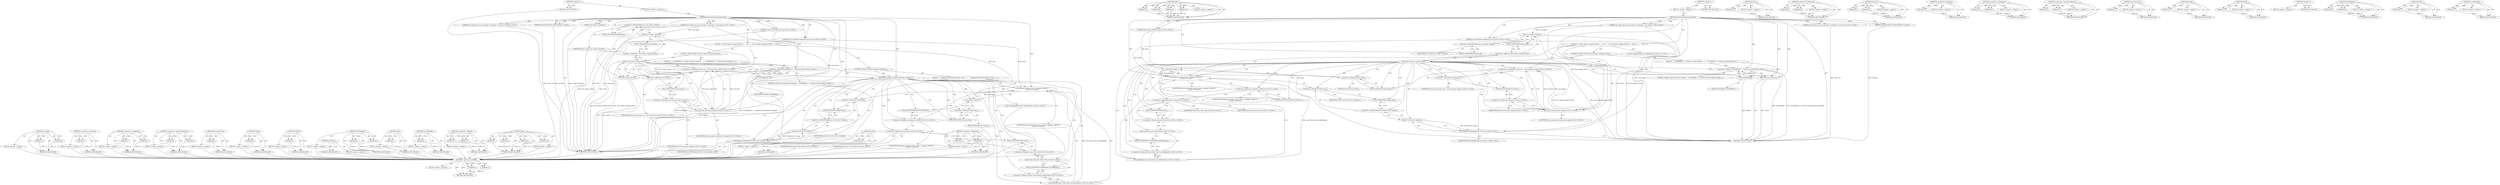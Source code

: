 digraph "LocalMidnight" {
vulnerable_112 [label=<(METHOD,&lt;operator&gt;.shiftLeft)>];
vulnerable_113 [label=<(PARAM,p1)>];
vulnerable_114 [label=<(PARAM,p2)>];
vulnerable_115 [label=<(BLOCK,&lt;empty&gt;,&lt;empty&gt;)>];
vulnerable_116 [label=<(METHOD_RETURN,ANY)>];
vulnerable_135 [label=<(METHOD,info)>];
vulnerable_136 [label=<(PARAM,p1)>];
vulnerable_137 [label=<(PARAM,p2)>];
vulnerable_138 [label=<(PARAM,p3)>];
vulnerable_139 [label=<(PARAM,p4)>];
vulnerable_140 [label=<(BLOCK,&lt;empty&gt;,&lt;empty&gt;)>];
vulnerable_141 [label=<(METHOD_RETURN,ANY)>];
vulnerable_6 [label=<(METHOD,&lt;global&gt;)<SUB>1</SUB>>];
vulnerable_7 [label=<(BLOCK,&lt;empty&gt;,&lt;empty&gt;)<SUB>1</SUB>>];
vulnerable_8 [label=<(METHOD,OnDefaultWallpaperDecoded)<SUB>1</SUB>>];
vulnerable_9 [label="<(PARAM,const base::FilePath&amp; path)<SUB>2</SUB>>"];
vulnerable_10 [label="<(PARAM,const wallpaper::WallpaperLayout layout)<SUB>3</SUB>>"];
vulnerable_11 [label="<(PARAM,std::unique_ptr&lt;user_manager::UserImage&gt;* result_out)<SUB>4</SUB>>"];
vulnerable_12 [label=<(PARAM,MovableOnDestroyCallbackHolder on_finish)<SUB>5</SUB>>];
vulnerable_13 [label="<(PARAM,std::unique_ptr&lt;user_manager::UserImage&gt; user_image)<SUB>6</SUB>>"];
vulnerable_14 [label=<(BLOCK,{
  if (user_image-&gt;image().isNull()) {
    LOG...,{
  if (user_image-&gt;image().isNull()) {
    LOG...)<SUB>6</SUB>>];
vulnerable_15 [label=<(CONTROL_STRUCTURE,IF,if (user_image-&gt;image().isNull()))<SUB>7</SUB>>];
vulnerable_16 [label=<(isNull,user_image-&gt;image().isNull())<SUB>7</SUB>>];
vulnerable_17 [label=<(&lt;operator&gt;.fieldAccess,user_image-&gt;image().isNull)<SUB>7</SUB>>];
vulnerable_18 [label=<(image,user_image-&gt;image())<SUB>7</SUB>>];
vulnerable_19 [label=<(&lt;operator&gt;.indirectFieldAccess,user_image-&gt;image)<SUB>7</SUB>>];
vulnerable_20 [label=<(IDENTIFIER,user_image,user_image-&gt;image())<SUB>7</SUB>>];
vulnerable_21 [label=<(FIELD_IDENTIFIER,image,image)<SUB>7</SUB>>];
vulnerable_22 [label=<(FIELD_IDENTIFIER,isNull,isNull)<SUB>7</SUB>>];
vulnerable_23 [label=<(BLOCK,{
    LOG(ERROR) &lt;&lt; &quot;Failed to decode default w...,{
    LOG(ERROR) &lt;&lt; &quot;Failed to decode default w...)<SUB>7</SUB>>];
vulnerable_24 [label=<(&lt;operator&gt;.shiftLeft,LOG(ERROR) &lt;&lt; &quot;Failed to decode default wallpap...)<SUB>8</SUB>>];
vulnerable_25 [label=<(LOG,LOG(ERROR))<SUB>8</SUB>>];
vulnerable_26 [label=<(IDENTIFIER,ERROR,LOG(ERROR))<SUB>8</SUB>>];
vulnerable_27 [label=<(LITERAL,&quot;Failed to decode default wallpaper. &quot;,LOG(ERROR) &lt;&lt; &quot;Failed to decode default wallpap...)<SUB>8</SUB>>];
vulnerable_28 [label=<(RETURN,return;,return;)<SUB>9</SUB>>];
vulnerable_29 [label="<(&lt;operator&gt;.assignment,*result_out = std::move(user_image))<SUB>12</SUB>>"];
vulnerable_30 [label=<(&lt;operator&gt;.indirection,*result_out)<SUB>12</SUB>>];
vulnerable_31 [label="<(IDENTIFIER,result_out,*result_out = std::move(user_image))<SUB>12</SUB>>"];
vulnerable_32 [label="<(std.move,std::move(user_image))<SUB>12</SUB>>"];
vulnerable_33 [label="<(&lt;operator&gt;.fieldAccess,std::move)<SUB>12</SUB>>"];
vulnerable_34 [label="<(IDENTIFIER,std,std::move(user_image))<SUB>12</SUB>>"];
vulnerable_35 [label=<(FIELD_IDENTIFIER,move,move)<SUB>12</SUB>>];
vulnerable_36 [label="<(IDENTIFIER,user_image,std::move(user_image))<SUB>12</SUB>>"];
vulnerable_37 [label="<(LOCAL,WallpaperInfo info: WallpaperInfo)<SUB>13</SUB>>"];
vulnerable_38 [label="<(info,info(path.value(), layout, wallpaper::DEFAULT,
...)<SUB>13</SUB>>"];
vulnerable_39 [label=<(value,path.value())<SUB>13</SUB>>];
vulnerable_40 [label=<(&lt;operator&gt;.fieldAccess,path.value)<SUB>13</SUB>>];
vulnerable_41 [label=<(IDENTIFIER,path,path.value())<SUB>13</SUB>>];
vulnerable_42 [label=<(FIELD_IDENTIFIER,value,value)<SUB>13</SUB>>];
vulnerable_43 [label="<(IDENTIFIER,layout,info(path.value(), layout, wallpaper::DEFAULT,
...)<SUB>13</SUB>>"];
vulnerable_44 [label="<(&lt;operator&gt;.fieldAccess,wallpaper::DEFAULT)<SUB>13</SUB>>"];
vulnerable_45 [label="<(IDENTIFIER,wallpaper,info(path.value(), layout, wallpaper::DEFAULT,
...)<SUB>13</SUB>>"];
vulnerable_46 [label=<(FIELD_IDENTIFIER,DEFAULT,DEFAULT)<SUB>13</SUB>>];
vulnerable_47 [label="<(LocalMidnight,base::Time::Now().LocalMidnight())<SUB>14</SUB>>"];
vulnerable_48 [label="<(&lt;operator&gt;.fieldAccess,base::Time::Now().LocalMidnight)<SUB>14</SUB>>"];
vulnerable_49 [label="<(base.Time.Now,base::Time::Now())<SUB>14</SUB>>"];
vulnerable_50 [label="<(&lt;operator&gt;.fieldAccess,base::Time::Now)<SUB>14</SUB>>"];
vulnerable_51 [label="<(&lt;operator&gt;.fieldAccess,base::Time)<SUB>14</SUB>>"];
vulnerable_52 [label="<(IDENTIFIER,base,base::Time::Now())<SUB>14</SUB>>"];
vulnerable_53 [label="<(IDENTIFIER,Time,base::Time::Now())<SUB>14</SUB>>"];
vulnerable_54 [label=<(FIELD_IDENTIFIER,Now,Now)<SUB>14</SUB>>];
vulnerable_55 [label=<(FIELD_IDENTIFIER,LocalMidnight,LocalMidnight)<SUB>14</SUB>>];
vulnerable_56 [label=<(SetWallpaper,SetWallpaper((*result_out)-&gt;image(), info))<SUB>15</SUB>>];
vulnerable_57 [label=<(image,(*result_out)-&gt;image())<SUB>15</SUB>>];
vulnerable_58 [label=<(&lt;operator&gt;.indirectFieldAccess,(*result_out)-&gt;image)<SUB>15</SUB>>];
vulnerable_59 [label=<(&lt;operator&gt;.indirection,*result_out)<SUB>15</SUB>>];
vulnerable_60 [label=<(IDENTIFIER,result_out,(*result_out)-&gt;image())<SUB>15</SUB>>];
vulnerable_61 [label=<(FIELD_IDENTIFIER,image,image)<SUB>15</SUB>>];
vulnerable_62 [label=<(IDENTIFIER,info,SetWallpaper((*result_out)-&gt;image(), info))<SUB>15</SUB>>];
vulnerable_63 [label=<(METHOD_RETURN,void)<SUB>1</SUB>>];
vulnerable_65 [label=<(METHOD_RETURN,ANY)<SUB>1</SUB>>];
vulnerable_142 [label=<(METHOD,value)>];
vulnerable_143 [label=<(PARAM,p1)>];
vulnerable_144 [label=<(BLOCK,&lt;empty&gt;,&lt;empty&gt;)>];
vulnerable_145 [label=<(METHOD_RETURN,ANY)>];
vulnerable_98 [label=<(METHOD,&lt;operator&gt;.fieldAccess)>];
vulnerable_99 [label=<(PARAM,p1)>];
vulnerable_100 [label=<(PARAM,p2)>];
vulnerable_101 [label=<(BLOCK,&lt;empty&gt;,&lt;empty&gt;)>];
vulnerable_102 [label=<(METHOD_RETURN,ANY)>];
vulnerable_130 [label=<(METHOD,std.move)>];
vulnerable_131 [label=<(PARAM,p1)>];
vulnerable_132 [label=<(PARAM,p2)>];
vulnerable_133 [label=<(BLOCK,&lt;empty&gt;,&lt;empty&gt;)>];
vulnerable_134 [label=<(METHOD_RETURN,ANY)>];
vulnerable_126 [label=<(METHOD,&lt;operator&gt;.indirection)>];
vulnerable_127 [label=<(PARAM,p1)>];
vulnerable_128 [label=<(BLOCK,&lt;empty&gt;,&lt;empty&gt;)>];
vulnerable_129 [label=<(METHOD_RETURN,ANY)>];
vulnerable_121 [label=<(METHOD,&lt;operator&gt;.assignment)>];
vulnerable_122 [label=<(PARAM,p1)>];
vulnerable_123 [label=<(PARAM,p2)>];
vulnerable_124 [label=<(BLOCK,&lt;empty&gt;,&lt;empty&gt;)>];
vulnerable_125 [label=<(METHOD_RETURN,ANY)>];
vulnerable_107 [label=<(METHOD,&lt;operator&gt;.indirectFieldAccess)>];
vulnerable_108 [label=<(PARAM,p1)>];
vulnerable_109 [label=<(PARAM,p2)>];
vulnerable_110 [label=<(BLOCK,&lt;empty&gt;,&lt;empty&gt;)>];
vulnerable_111 [label=<(METHOD_RETURN,ANY)>];
vulnerable_150 [label=<(METHOD,base.Time.Now)>];
vulnerable_151 [label=<(PARAM,p1)>];
vulnerable_152 [label=<(BLOCK,&lt;empty&gt;,&lt;empty&gt;)>];
vulnerable_153 [label=<(METHOD_RETURN,ANY)>];
vulnerable_103 [label=<(METHOD,image)>];
vulnerable_104 [label=<(PARAM,p1)>];
vulnerable_105 [label=<(BLOCK,&lt;empty&gt;,&lt;empty&gt;)>];
vulnerable_106 [label=<(METHOD_RETURN,ANY)>];
vulnerable_94 [label=<(METHOD,isNull)>];
vulnerable_95 [label=<(PARAM,p1)>];
vulnerable_96 [label=<(BLOCK,&lt;empty&gt;,&lt;empty&gt;)>];
vulnerable_97 [label=<(METHOD_RETURN,ANY)>];
vulnerable_88 [label=<(METHOD,&lt;global&gt;)<SUB>1</SUB>>];
vulnerable_89 [label=<(BLOCK,&lt;empty&gt;,&lt;empty&gt;)>];
vulnerable_90 [label=<(METHOD_RETURN,ANY)>];
vulnerable_154 [label=<(METHOD,SetWallpaper)>];
vulnerable_155 [label=<(PARAM,p1)>];
vulnerable_156 [label=<(PARAM,p2)>];
vulnerable_157 [label=<(BLOCK,&lt;empty&gt;,&lt;empty&gt;)>];
vulnerable_158 [label=<(METHOD_RETURN,ANY)>];
vulnerable_117 [label=<(METHOD,LOG)>];
vulnerable_118 [label=<(PARAM,p1)>];
vulnerable_119 [label=<(BLOCK,&lt;empty&gt;,&lt;empty&gt;)>];
vulnerable_120 [label=<(METHOD_RETURN,ANY)>];
vulnerable_146 [label=<(METHOD,LocalMidnight)>];
vulnerable_147 [label=<(PARAM,p1)>];
vulnerable_148 [label=<(BLOCK,&lt;empty&gt;,&lt;empty&gt;)>];
vulnerable_149 [label=<(METHOD_RETURN,ANY)>];
fixed_118 [label=<(METHOD,&lt;operator&gt;.shiftLeft)>];
fixed_119 [label=<(PARAM,p1)>];
fixed_120 [label=<(PARAM,p2)>];
fixed_121 [label=<(BLOCK,&lt;empty&gt;,&lt;empty&gt;)>];
fixed_122 [label=<(METHOD_RETURN,ANY)>];
fixed_141 [label=<(METHOD,info)>];
fixed_142 [label=<(PARAM,p1)>];
fixed_143 [label=<(PARAM,p2)>];
fixed_144 [label=<(PARAM,p3)>];
fixed_145 [label=<(PARAM,p4)>];
fixed_146 [label=<(BLOCK,&lt;empty&gt;,&lt;empty&gt;)>];
fixed_147 [label=<(METHOD_RETURN,ANY)>];
fixed_6 [label=<(METHOD,&lt;global&gt;)<SUB>1</SUB>>];
fixed_7 [label=<(BLOCK,&lt;empty&gt;,&lt;empty&gt;)<SUB>1</SUB>>];
fixed_8 [label=<(METHOD,OnDefaultWallpaperDecoded)<SUB>1</SUB>>];
fixed_9 [label="<(PARAM,const base::FilePath&amp; path)<SUB>2</SUB>>"];
fixed_10 [label="<(PARAM,const wallpaper::WallpaperLayout layout)<SUB>3</SUB>>"];
fixed_11 [label=<(PARAM,bool update_wallpaper)<SUB>4</SUB>>];
fixed_12 [label="<(PARAM,std::unique_ptr&lt;user_manager::UserImage&gt;* result_out)<SUB>5</SUB>>"];
fixed_13 [label=<(PARAM,MovableOnDestroyCallbackHolder on_finish)<SUB>6</SUB>>];
fixed_14 [label="<(PARAM,std::unique_ptr&lt;user_manager::UserImage&gt; user_image)<SUB>7</SUB>>"];
fixed_15 [label=<(BLOCK,{
  if (user_image-&gt;image().isNull()) {
    LOG...,{
  if (user_image-&gt;image().isNull()) {
    LOG...)<SUB>7</SUB>>];
fixed_16 [label=<(CONTROL_STRUCTURE,IF,if (user_image-&gt;image().isNull()))<SUB>8</SUB>>];
fixed_17 [label=<(isNull,user_image-&gt;image().isNull())<SUB>8</SUB>>];
fixed_18 [label=<(&lt;operator&gt;.fieldAccess,user_image-&gt;image().isNull)<SUB>8</SUB>>];
fixed_19 [label=<(image,user_image-&gt;image())<SUB>8</SUB>>];
fixed_20 [label=<(&lt;operator&gt;.indirectFieldAccess,user_image-&gt;image)<SUB>8</SUB>>];
fixed_21 [label=<(IDENTIFIER,user_image,user_image-&gt;image())<SUB>8</SUB>>];
fixed_22 [label=<(FIELD_IDENTIFIER,image,image)<SUB>8</SUB>>];
fixed_23 [label=<(FIELD_IDENTIFIER,isNull,isNull)<SUB>8</SUB>>];
fixed_24 [label=<(BLOCK,{
    LOG(ERROR) &lt;&lt; &quot;Failed to decode default w...,{
    LOG(ERROR) &lt;&lt; &quot;Failed to decode default w...)<SUB>8</SUB>>];
fixed_25 [label=<(&lt;operator&gt;.shiftLeft,LOG(ERROR) &lt;&lt; &quot;Failed to decode default wallpap...)<SUB>9</SUB>>];
fixed_26 [label=<(LOG,LOG(ERROR))<SUB>9</SUB>>];
fixed_27 [label=<(IDENTIFIER,ERROR,LOG(ERROR))<SUB>9</SUB>>];
fixed_28 [label=<(LITERAL,&quot;Failed to decode default wallpaper. &quot;,LOG(ERROR) &lt;&lt; &quot;Failed to decode default wallpap...)<SUB>9</SUB>>];
fixed_29 [label=<(RETURN,return;,return;)<SUB>10</SUB>>];
fixed_30 [label="<(&lt;operator&gt;.assignment,*result_out = std::move(user_image))<SUB>13</SUB>>"];
fixed_31 [label=<(&lt;operator&gt;.indirection,*result_out)<SUB>13</SUB>>];
fixed_32 [label="<(IDENTIFIER,result_out,*result_out = std::move(user_image))<SUB>13</SUB>>"];
fixed_33 [label="<(std.move,std::move(user_image))<SUB>13</SUB>>"];
fixed_34 [label="<(&lt;operator&gt;.fieldAccess,std::move)<SUB>13</SUB>>"];
fixed_35 [label="<(IDENTIFIER,std,std::move(user_image))<SUB>13</SUB>>"];
fixed_36 [label=<(FIELD_IDENTIFIER,move,move)<SUB>13</SUB>>];
fixed_37 [label="<(IDENTIFIER,user_image,std::move(user_image))<SUB>13</SUB>>"];
fixed_38 [label=<(CONTROL_STRUCTURE,IF,if (update_wallpaper))<SUB>14</SUB>>];
fixed_39 [label=<(IDENTIFIER,update_wallpaper,if (update_wallpaper))<SUB>14</SUB>>];
fixed_40 [label=<(BLOCK,{
    WallpaperInfo info(path.value(), layout, ...,{
    WallpaperInfo info(path.value(), layout, ...)<SUB>14</SUB>>];
fixed_41 [label="<(LOCAL,WallpaperInfo info: WallpaperInfo)<SUB>15</SUB>>"];
fixed_42 [label="<(info,info(path.value(), layout, wallpaper::DEFAULT,
...)<SUB>15</SUB>>"];
fixed_43 [label=<(value,path.value())<SUB>15</SUB>>];
fixed_44 [label=<(&lt;operator&gt;.fieldAccess,path.value)<SUB>15</SUB>>];
fixed_45 [label=<(IDENTIFIER,path,path.value())<SUB>15</SUB>>];
fixed_46 [label=<(FIELD_IDENTIFIER,value,value)<SUB>15</SUB>>];
fixed_47 [label="<(IDENTIFIER,layout,info(path.value(), layout, wallpaper::DEFAULT,
...)<SUB>15</SUB>>"];
fixed_48 [label="<(&lt;operator&gt;.fieldAccess,wallpaper::DEFAULT)<SUB>15</SUB>>"];
fixed_49 [label="<(IDENTIFIER,wallpaper,info(path.value(), layout, wallpaper::DEFAULT,
...)<SUB>15</SUB>>"];
fixed_50 [label=<(FIELD_IDENTIFIER,DEFAULT,DEFAULT)<SUB>15</SUB>>];
fixed_51 [label="<(LocalMidnight,base::Time::Now().LocalMidnight())<SUB>16</SUB>>"];
fixed_52 [label="<(&lt;operator&gt;.fieldAccess,base::Time::Now().LocalMidnight)<SUB>16</SUB>>"];
fixed_53 [label="<(base.Time.Now,base::Time::Now())<SUB>16</SUB>>"];
fixed_54 [label="<(&lt;operator&gt;.fieldAccess,base::Time::Now)<SUB>16</SUB>>"];
fixed_55 [label="<(&lt;operator&gt;.fieldAccess,base::Time)<SUB>16</SUB>>"];
fixed_56 [label="<(IDENTIFIER,base,base::Time::Now())<SUB>16</SUB>>"];
fixed_57 [label="<(IDENTIFIER,Time,base::Time::Now())<SUB>16</SUB>>"];
fixed_58 [label=<(FIELD_IDENTIFIER,Now,Now)<SUB>16</SUB>>];
fixed_59 [label=<(FIELD_IDENTIFIER,LocalMidnight,LocalMidnight)<SUB>16</SUB>>];
fixed_60 [label=<(SetWallpaper,SetWallpaper((*result_out)-&gt;image(), info))<SUB>17</SUB>>];
fixed_61 [label=<(image,(*result_out)-&gt;image())<SUB>17</SUB>>];
fixed_62 [label=<(&lt;operator&gt;.indirectFieldAccess,(*result_out)-&gt;image)<SUB>17</SUB>>];
fixed_63 [label=<(&lt;operator&gt;.indirection,*result_out)<SUB>17</SUB>>];
fixed_64 [label=<(IDENTIFIER,result_out,(*result_out)-&gt;image())<SUB>17</SUB>>];
fixed_65 [label=<(FIELD_IDENTIFIER,image,image)<SUB>17</SUB>>];
fixed_66 [label=<(IDENTIFIER,info,SetWallpaper((*result_out)-&gt;image(), info))<SUB>17</SUB>>];
fixed_67 [label=<(METHOD_RETURN,void)<SUB>1</SUB>>];
fixed_69 [label=<(METHOD_RETURN,ANY)<SUB>1</SUB>>];
fixed_148 [label=<(METHOD,value)>];
fixed_149 [label=<(PARAM,p1)>];
fixed_150 [label=<(BLOCK,&lt;empty&gt;,&lt;empty&gt;)>];
fixed_151 [label=<(METHOD_RETURN,ANY)>];
fixed_104 [label=<(METHOD,&lt;operator&gt;.fieldAccess)>];
fixed_105 [label=<(PARAM,p1)>];
fixed_106 [label=<(PARAM,p2)>];
fixed_107 [label=<(BLOCK,&lt;empty&gt;,&lt;empty&gt;)>];
fixed_108 [label=<(METHOD_RETURN,ANY)>];
fixed_136 [label=<(METHOD,std.move)>];
fixed_137 [label=<(PARAM,p1)>];
fixed_138 [label=<(PARAM,p2)>];
fixed_139 [label=<(BLOCK,&lt;empty&gt;,&lt;empty&gt;)>];
fixed_140 [label=<(METHOD_RETURN,ANY)>];
fixed_132 [label=<(METHOD,&lt;operator&gt;.indirection)>];
fixed_133 [label=<(PARAM,p1)>];
fixed_134 [label=<(BLOCK,&lt;empty&gt;,&lt;empty&gt;)>];
fixed_135 [label=<(METHOD_RETURN,ANY)>];
fixed_127 [label=<(METHOD,&lt;operator&gt;.assignment)>];
fixed_128 [label=<(PARAM,p1)>];
fixed_129 [label=<(PARAM,p2)>];
fixed_130 [label=<(BLOCK,&lt;empty&gt;,&lt;empty&gt;)>];
fixed_131 [label=<(METHOD_RETURN,ANY)>];
fixed_113 [label=<(METHOD,&lt;operator&gt;.indirectFieldAccess)>];
fixed_114 [label=<(PARAM,p1)>];
fixed_115 [label=<(PARAM,p2)>];
fixed_116 [label=<(BLOCK,&lt;empty&gt;,&lt;empty&gt;)>];
fixed_117 [label=<(METHOD_RETURN,ANY)>];
fixed_156 [label=<(METHOD,base.Time.Now)>];
fixed_157 [label=<(PARAM,p1)>];
fixed_158 [label=<(BLOCK,&lt;empty&gt;,&lt;empty&gt;)>];
fixed_159 [label=<(METHOD_RETURN,ANY)>];
fixed_109 [label=<(METHOD,image)>];
fixed_110 [label=<(PARAM,p1)>];
fixed_111 [label=<(BLOCK,&lt;empty&gt;,&lt;empty&gt;)>];
fixed_112 [label=<(METHOD_RETURN,ANY)>];
fixed_100 [label=<(METHOD,isNull)>];
fixed_101 [label=<(PARAM,p1)>];
fixed_102 [label=<(BLOCK,&lt;empty&gt;,&lt;empty&gt;)>];
fixed_103 [label=<(METHOD_RETURN,ANY)>];
fixed_94 [label=<(METHOD,&lt;global&gt;)<SUB>1</SUB>>];
fixed_95 [label=<(BLOCK,&lt;empty&gt;,&lt;empty&gt;)>];
fixed_96 [label=<(METHOD_RETURN,ANY)>];
fixed_160 [label=<(METHOD,SetWallpaper)>];
fixed_161 [label=<(PARAM,p1)>];
fixed_162 [label=<(PARAM,p2)>];
fixed_163 [label=<(BLOCK,&lt;empty&gt;,&lt;empty&gt;)>];
fixed_164 [label=<(METHOD_RETURN,ANY)>];
fixed_123 [label=<(METHOD,LOG)>];
fixed_124 [label=<(PARAM,p1)>];
fixed_125 [label=<(BLOCK,&lt;empty&gt;,&lt;empty&gt;)>];
fixed_126 [label=<(METHOD_RETURN,ANY)>];
fixed_152 [label=<(METHOD,LocalMidnight)>];
fixed_153 [label=<(PARAM,p1)>];
fixed_154 [label=<(BLOCK,&lt;empty&gt;,&lt;empty&gt;)>];
fixed_155 [label=<(METHOD_RETURN,ANY)>];
vulnerable_112 -> vulnerable_113  [key=0, label="AST: "];
vulnerable_112 -> vulnerable_113  [key=1, label="DDG: "];
vulnerable_112 -> vulnerable_115  [key=0, label="AST: "];
vulnerable_112 -> vulnerable_114  [key=0, label="AST: "];
vulnerable_112 -> vulnerable_114  [key=1, label="DDG: "];
vulnerable_112 -> vulnerable_116  [key=0, label="AST: "];
vulnerable_112 -> vulnerable_116  [key=1, label="CFG: "];
vulnerable_113 -> vulnerable_116  [key=0, label="DDG: p1"];
vulnerable_114 -> vulnerable_116  [key=0, label="DDG: p2"];
vulnerable_135 -> vulnerable_136  [key=0, label="AST: "];
vulnerable_135 -> vulnerable_136  [key=1, label="DDG: "];
vulnerable_135 -> vulnerable_140  [key=0, label="AST: "];
vulnerable_135 -> vulnerable_137  [key=0, label="AST: "];
vulnerable_135 -> vulnerable_137  [key=1, label="DDG: "];
vulnerable_135 -> vulnerable_141  [key=0, label="AST: "];
vulnerable_135 -> vulnerable_141  [key=1, label="CFG: "];
vulnerable_135 -> vulnerable_138  [key=0, label="AST: "];
vulnerable_135 -> vulnerable_138  [key=1, label="DDG: "];
vulnerable_135 -> vulnerable_139  [key=0, label="AST: "];
vulnerable_135 -> vulnerable_139  [key=1, label="DDG: "];
vulnerable_136 -> vulnerable_141  [key=0, label="DDG: p1"];
vulnerable_137 -> vulnerable_141  [key=0, label="DDG: p2"];
vulnerable_138 -> vulnerable_141  [key=0, label="DDG: p3"];
vulnerable_139 -> vulnerable_141  [key=0, label="DDG: p4"];
vulnerable_6 -> vulnerable_7  [key=0, label="AST: "];
vulnerable_6 -> vulnerable_65  [key=0, label="AST: "];
vulnerable_6 -> vulnerable_65  [key=1, label="CFG: "];
vulnerable_7 -> vulnerable_8  [key=0, label="AST: "];
vulnerable_8 -> vulnerable_9  [key=0, label="AST: "];
vulnerable_8 -> vulnerable_9  [key=1, label="DDG: "];
vulnerable_8 -> vulnerable_10  [key=0, label="AST: "];
vulnerable_8 -> vulnerable_10  [key=1, label="DDG: "];
vulnerable_8 -> vulnerable_11  [key=0, label="AST: "];
vulnerable_8 -> vulnerable_11  [key=1, label="DDG: "];
vulnerable_8 -> vulnerable_12  [key=0, label="AST: "];
vulnerable_8 -> vulnerable_12  [key=1, label="DDG: "];
vulnerable_8 -> vulnerable_13  [key=0, label="AST: "];
vulnerable_8 -> vulnerable_13  [key=1, label="DDG: "];
vulnerable_8 -> vulnerable_14  [key=0, label="AST: "];
vulnerable_8 -> vulnerable_63  [key=0, label="AST: "];
vulnerable_8 -> vulnerable_21  [key=0, label="CFG: "];
vulnerable_8 -> vulnerable_38  [key=0, label="DDG: "];
vulnerable_8 -> vulnerable_56  [key=0, label="DDG: "];
vulnerable_8 -> vulnerable_28  [key=0, label="DDG: "];
vulnerable_8 -> vulnerable_32  [key=0, label="DDG: "];
vulnerable_8 -> vulnerable_24  [key=0, label="DDG: "];
vulnerable_8 -> vulnerable_25  [key=0, label="DDG: "];
vulnerable_9 -> vulnerable_63  [key=0, label="DDG: path"];
vulnerable_9 -> vulnerable_39  [key=0, label="DDG: path"];
vulnerable_10 -> vulnerable_63  [key=0, label="DDG: layout"];
vulnerable_10 -> vulnerable_38  [key=0, label="DDG: layout"];
vulnerable_11 -> vulnerable_63  [key=0, label="DDG: result_out"];
vulnerable_12 -> vulnerable_63  [key=0, label="DDG: on_finish"];
vulnerable_13 -> vulnerable_63  [key=0, label="DDG: user_image"];
vulnerable_13 -> vulnerable_32  [key=0, label="DDG: user_image"];
vulnerable_13 -> vulnerable_18  [key=0, label="DDG: user_image"];
vulnerable_14 -> vulnerable_15  [key=0, label="AST: "];
vulnerable_14 -> vulnerable_29  [key=0, label="AST: "];
vulnerable_14 -> vulnerable_37  [key=0, label="AST: "];
vulnerable_14 -> vulnerable_38  [key=0, label="AST: "];
vulnerable_14 -> vulnerable_56  [key=0, label="AST: "];
vulnerable_15 -> vulnerable_16  [key=0, label="AST: "];
vulnerable_15 -> vulnerable_23  [key=0, label="AST: "];
vulnerable_16 -> vulnerable_17  [key=0, label="AST: "];
vulnerable_16 -> vulnerable_25  [key=0, label="CFG: "];
vulnerable_16 -> vulnerable_25  [key=1, label="CDG: "];
vulnerable_16 -> vulnerable_30  [key=0, label="CFG: "];
vulnerable_16 -> vulnerable_30  [key=1, label="CDG: "];
vulnerable_16 -> vulnerable_63  [key=0, label="DDG: user_image-&gt;image().isNull"];
vulnerable_16 -> vulnerable_63  [key=1, label="DDG: user_image-&gt;image().isNull()"];
vulnerable_16 -> vulnerable_24  [key=0, label="CDG: "];
vulnerable_16 -> vulnerable_47  [key=0, label="CDG: "];
vulnerable_16 -> vulnerable_48  [key=0, label="CDG: "];
vulnerable_16 -> vulnerable_32  [key=0, label="CDG: "];
vulnerable_16 -> vulnerable_58  [key=0, label="CDG: "];
vulnerable_16 -> vulnerable_49  [key=0, label="CDG: "];
vulnerable_16 -> vulnerable_33  [key=0, label="CDG: "];
vulnerable_16 -> vulnerable_61  [key=0, label="CDG: "];
vulnerable_16 -> vulnerable_42  [key=0, label="CDG: "];
vulnerable_16 -> vulnerable_51  [key=0, label="CDG: "];
vulnerable_16 -> vulnerable_57  [key=0, label="CDG: "];
vulnerable_16 -> vulnerable_28  [key=0, label="CDG: "];
vulnerable_16 -> vulnerable_46  [key=0, label="CDG: "];
vulnerable_16 -> vulnerable_38  [key=0, label="CDG: "];
vulnerable_16 -> vulnerable_56  [key=0, label="CDG: "];
vulnerable_16 -> vulnerable_40  [key=0, label="CDG: "];
vulnerable_16 -> vulnerable_29  [key=0, label="CDG: "];
vulnerable_16 -> vulnerable_50  [key=0, label="CDG: "];
vulnerable_16 -> vulnerable_59  [key=0, label="CDG: "];
vulnerable_16 -> vulnerable_44  [key=0, label="CDG: "];
vulnerable_16 -> vulnerable_35  [key=0, label="CDG: "];
vulnerable_16 -> vulnerable_55  [key=0, label="CDG: "];
vulnerable_16 -> vulnerable_54  [key=0, label="CDG: "];
vulnerable_16 -> vulnerable_39  [key=0, label="CDG: "];
vulnerable_17 -> vulnerable_18  [key=0, label="AST: "];
vulnerable_17 -> vulnerable_22  [key=0, label="AST: "];
vulnerable_17 -> vulnerable_16  [key=0, label="CFG: "];
vulnerable_18 -> vulnerable_19  [key=0, label="AST: "];
vulnerable_18 -> vulnerable_22  [key=0, label="CFG: "];
vulnerable_18 -> vulnerable_63  [key=0, label="DDG: user_image-&gt;image"];
vulnerable_18 -> vulnerable_32  [key=0, label="DDG: user_image-&gt;image"];
vulnerable_19 -> vulnerable_20  [key=0, label="AST: "];
vulnerable_19 -> vulnerable_21  [key=0, label="AST: "];
vulnerable_19 -> vulnerable_18  [key=0, label="CFG: "];
vulnerable_21 -> vulnerable_19  [key=0, label="CFG: "];
vulnerable_22 -> vulnerable_17  [key=0, label="CFG: "];
vulnerable_23 -> vulnerable_24  [key=0, label="AST: "];
vulnerable_23 -> vulnerable_28  [key=0, label="AST: "];
vulnerable_24 -> vulnerable_25  [key=0, label="AST: "];
vulnerable_24 -> vulnerable_27  [key=0, label="AST: "];
vulnerable_24 -> vulnerable_28  [key=0, label="CFG: "];
vulnerable_24 -> vulnerable_63  [key=0, label="DDG: LOG(ERROR)"];
vulnerable_24 -> vulnerable_63  [key=1, label="DDG: LOG(ERROR) &lt;&lt; &quot;Failed to decode default wallpaper. &quot;"];
vulnerable_25 -> vulnerable_26  [key=0, label="AST: "];
vulnerable_25 -> vulnerable_24  [key=0, label="CFG: "];
vulnerable_25 -> vulnerable_24  [key=1, label="DDG: ERROR"];
vulnerable_25 -> vulnerable_63  [key=0, label="DDG: ERROR"];
vulnerable_28 -> vulnerable_63  [key=0, label="CFG: "];
vulnerable_28 -> vulnerable_63  [key=1, label="DDG: &lt;RET&gt;"];
vulnerable_29 -> vulnerable_30  [key=0, label="AST: "];
vulnerable_29 -> vulnerable_32  [key=0, label="AST: "];
vulnerable_29 -> vulnerable_42  [key=0, label="CFG: "];
vulnerable_30 -> vulnerable_31  [key=0, label="AST: "];
vulnerable_30 -> vulnerable_35  [key=0, label="CFG: "];
vulnerable_32 -> vulnerable_33  [key=0, label="AST: "];
vulnerable_32 -> vulnerable_36  [key=0, label="AST: "];
vulnerable_32 -> vulnerable_29  [key=0, label="CFG: "];
vulnerable_32 -> vulnerable_29  [key=1, label="DDG: std::move"];
vulnerable_32 -> vulnerable_29  [key=2, label="DDG: user_image"];
vulnerable_33 -> vulnerable_34  [key=0, label="AST: "];
vulnerable_33 -> vulnerable_35  [key=0, label="AST: "];
vulnerable_33 -> vulnerable_32  [key=0, label="CFG: "];
vulnerable_35 -> vulnerable_33  [key=0, label="CFG: "];
vulnerable_38 -> vulnerable_39  [key=0, label="AST: "];
vulnerable_38 -> vulnerable_43  [key=0, label="AST: "];
vulnerable_38 -> vulnerable_44  [key=0, label="AST: "];
vulnerable_38 -> vulnerable_47  [key=0, label="AST: "];
vulnerable_38 -> vulnerable_59  [key=0, label="CFG: "];
vulnerable_39 -> vulnerable_40  [key=0, label="AST: "];
vulnerable_39 -> vulnerable_46  [key=0, label="CFG: "];
vulnerable_39 -> vulnerable_38  [key=0, label="DDG: path.value"];
vulnerable_40 -> vulnerable_41  [key=0, label="AST: "];
vulnerable_40 -> vulnerable_42  [key=0, label="AST: "];
vulnerable_40 -> vulnerable_39  [key=0, label="CFG: "];
vulnerable_42 -> vulnerable_40  [key=0, label="CFG: "];
vulnerable_44 -> vulnerable_45  [key=0, label="AST: "];
vulnerable_44 -> vulnerable_46  [key=0, label="AST: "];
vulnerable_44 -> vulnerable_51  [key=0, label="CFG: "];
vulnerable_46 -> vulnerable_44  [key=0, label="CFG: "];
vulnerable_47 -> vulnerable_48  [key=0, label="AST: "];
vulnerable_47 -> vulnerable_38  [key=0, label="CFG: "];
vulnerable_47 -> vulnerable_38  [key=1, label="DDG: base::Time::Now().LocalMidnight"];
vulnerable_48 -> vulnerable_49  [key=0, label="AST: "];
vulnerable_48 -> vulnerable_55  [key=0, label="AST: "];
vulnerable_48 -> vulnerable_47  [key=0, label="CFG: "];
vulnerable_49 -> vulnerable_50  [key=0, label="AST: "];
vulnerable_49 -> vulnerable_55  [key=0, label="CFG: "];
vulnerable_50 -> vulnerable_51  [key=0, label="AST: "];
vulnerable_50 -> vulnerable_54  [key=0, label="AST: "];
vulnerable_50 -> vulnerable_49  [key=0, label="CFG: "];
vulnerable_51 -> vulnerable_52  [key=0, label="AST: "];
vulnerable_51 -> vulnerable_53  [key=0, label="AST: "];
vulnerable_51 -> vulnerable_54  [key=0, label="CFG: "];
vulnerable_54 -> vulnerable_50  [key=0, label="CFG: "];
vulnerable_55 -> vulnerable_48  [key=0, label="CFG: "];
vulnerable_56 -> vulnerable_57  [key=0, label="AST: "];
vulnerable_56 -> vulnerable_62  [key=0, label="AST: "];
vulnerable_56 -> vulnerable_63  [key=0, label="CFG: "];
vulnerable_57 -> vulnerable_58  [key=0, label="AST: "];
vulnerable_57 -> vulnerable_56  [key=0, label="CFG: "];
vulnerable_57 -> vulnerable_56  [key=1, label="DDG: (*result_out)-&gt;image"];
vulnerable_58 -> vulnerable_59  [key=0, label="AST: "];
vulnerable_58 -> vulnerable_61  [key=0, label="AST: "];
vulnerable_58 -> vulnerable_57  [key=0, label="CFG: "];
vulnerable_59 -> vulnerable_60  [key=0, label="AST: "];
vulnerable_59 -> vulnerable_61  [key=0, label="CFG: "];
vulnerable_61 -> vulnerable_58  [key=0, label="CFG: "];
vulnerable_142 -> vulnerable_143  [key=0, label="AST: "];
vulnerable_142 -> vulnerable_143  [key=1, label="DDG: "];
vulnerable_142 -> vulnerable_144  [key=0, label="AST: "];
vulnerable_142 -> vulnerable_145  [key=0, label="AST: "];
vulnerable_142 -> vulnerable_145  [key=1, label="CFG: "];
vulnerable_143 -> vulnerable_145  [key=0, label="DDG: p1"];
vulnerable_98 -> vulnerable_99  [key=0, label="AST: "];
vulnerable_98 -> vulnerable_99  [key=1, label="DDG: "];
vulnerable_98 -> vulnerable_101  [key=0, label="AST: "];
vulnerable_98 -> vulnerable_100  [key=0, label="AST: "];
vulnerable_98 -> vulnerable_100  [key=1, label="DDG: "];
vulnerable_98 -> vulnerable_102  [key=0, label="AST: "];
vulnerable_98 -> vulnerable_102  [key=1, label="CFG: "];
vulnerable_99 -> vulnerable_102  [key=0, label="DDG: p1"];
vulnerable_100 -> vulnerable_102  [key=0, label="DDG: p2"];
vulnerable_130 -> vulnerable_131  [key=0, label="AST: "];
vulnerable_130 -> vulnerable_131  [key=1, label="DDG: "];
vulnerable_130 -> vulnerable_133  [key=0, label="AST: "];
vulnerable_130 -> vulnerable_132  [key=0, label="AST: "];
vulnerable_130 -> vulnerable_132  [key=1, label="DDG: "];
vulnerable_130 -> vulnerable_134  [key=0, label="AST: "];
vulnerable_130 -> vulnerable_134  [key=1, label="CFG: "];
vulnerable_131 -> vulnerable_134  [key=0, label="DDG: p1"];
vulnerable_132 -> vulnerable_134  [key=0, label="DDG: p2"];
vulnerable_126 -> vulnerable_127  [key=0, label="AST: "];
vulnerable_126 -> vulnerable_127  [key=1, label="DDG: "];
vulnerable_126 -> vulnerable_128  [key=0, label="AST: "];
vulnerable_126 -> vulnerable_129  [key=0, label="AST: "];
vulnerable_126 -> vulnerable_129  [key=1, label="CFG: "];
vulnerable_127 -> vulnerable_129  [key=0, label="DDG: p1"];
vulnerable_121 -> vulnerable_122  [key=0, label="AST: "];
vulnerable_121 -> vulnerable_122  [key=1, label="DDG: "];
vulnerable_121 -> vulnerable_124  [key=0, label="AST: "];
vulnerable_121 -> vulnerable_123  [key=0, label="AST: "];
vulnerable_121 -> vulnerable_123  [key=1, label="DDG: "];
vulnerable_121 -> vulnerable_125  [key=0, label="AST: "];
vulnerable_121 -> vulnerable_125  [key=1, label="CFG: "];
vulnerable_122 -> vulnerable_125  [key=0, label="DDG: p1"];
vulnerable_123 -> vulnerable_125  [key=0, label="DDG: p2"];
vulnerable_107 -> vulnerable_108  [key=0, label="AST: "];
vulnerable_107 -> vulnerable_108  [key=1, label="DDG: "];
vulnerable_107 -> vulnerable_110  [key=0, label="AST: "];
vulnerable_107 -> vulnerable_109  [key=0, label="AST: "];
vulnerable_107 -> vulnerable_109  [key=1, label="DDG: "];
vulnerable_107 -> vulnerable_111  [key=0, label="AST: "];
vulnerable_107 -> vulnerable_111  [key=1, label="CFG: "];
vulnerable_108 -> vulnerable_111  [key=0, label="DDG: p1"];
vulnerable_109 -> vulnerable_111  [key=0, label="DDG: p2"];
vulnerable_150 -> vulnerable_151  [key=0, label="AST: "];
vulnerable_150 -> vulnerable_151  [key=1, label="DDG: "];
vulnerable_150 -> vulnerable_152  [key=0, label="AST: "];
vulnerable_150 -> vulnerable_153  [key=0, label="AST: "];
vulnerable_150 -> vulnerable_153  [key=1, label="CFG: "];
vulnerable_151 -> vulnerable_153  [key=0, label="DDG: p1"];
vulnerable_103 -> vulnerable_104  [key=0, label="AST: "];
vulnerable_103 -> vulnerable_104  [key=1, label="DDG: "];
vulnerable_103 -> vulnerable_105  [key=0, label="AST: "];
vulnerable_103 -> vulnerable_106  [key=0, label="AST: "];
vulnerable_103 -> vulnerable_106  [key=1, label="CFG: "];
vulnerable_104 -> vulnerable_106  [key=0, label="DDG: p1"];
vulnerable_94 -> vulnerable_95  [key=0, label="AST: "];
vulnerable_94 -> vulnerable_95  [key=1, label="DDG: "];
vulnerable_94 -> vulnerable_96  [key=0, label="AST: "];
vulnerable_94 -> vulnerable_97  [key=0, label="AST: "];
vulnerable_94 -> vulnerable_97  [key=1, label="CFG: "];
vulnerable_95 -> vulnerable_97  [key=0, label="DDG: p1"];
vulnerable_88 -> vulnerable_89  [key=0, label="AST: "];
vulnerable_88 -> vulnerable_90  [key=0, label="AST: "];
vulnerable_88 -> vulnerable_90  [key=1, label="CFG: "];
vulnerable_154 -> vulnerable_155  [key=0, label="AST: "];
vulnerable_154 -> vulnerable_155  [key=1, label="DDG: "];
vulnerable_154 -> vulnerable_157  [key=0, label="AST: "];
vulnerable_154 -> vulnerable_156  [key=0, label="AST: "];
vulnerable_154 -> vulnerable_156  [key=1, label="DDG: "];
vulnerable_154 -> vulnerable_158  [key=0, label="AST: "];
vulnerable_154 -> vulnerable_158  [key=1, label="CFG: "];
vulnerable_155 -> vulnerable_158  [key=0, label="DDG: p1"];
vulnerable_156 -> vulnerable_158  [key=0, label="DDG: p2"];
vulnerable_117 -> vulnerable_118  [key=0, label="AST: "];
vulnerable_117 -> vulnerable_118  [key=1, label="DDG: "];
vulnerable_117 -> vulnerable_119  [key=0, label="AST: "];
vulnerable_117 -> vulnerable_120  [key=0, label="AST: "];
vulnerable_117 -> vulnerable_120  [key=1, label="CFG: "];
vulnerable_118 -> vulnerable_120  [key=0, label="DDG: p1"];
vulnerable_146 -> vulnerable_147  [key=0, label="AST: "];
vulnerable_146 -> vulnerable_147  [key=1, label="DDG: "];
vulnerable_146 -> vulnerable_148  [key=0, label="AST: "];
vulnerable_146 -> vulnerable_149  [key=0, label="AST: "];
vulnerable_146 -> vulnerable_149  [key=1, label="CFG: "];
vulnerable_147 -> vulnerable_149  [key=0, label="DDG: p1"];
fixed_118 -> fixed_119  [key=0, label="AST: "];
fixed_118 -> fixed_119  [key=1, label="DDG: "];
fixed_118 -> fixed_121  [key=0, label="AST: "];
fixed_118 -> fixed_120  [key=0, label="AST: "];
fixed_118 -> fixed_120  [key=1, label="DDG: "];
fixed_118 -> fixed_122  [key=0, label="AST: "];
fixed_118 -> fixed_122  [key=1, label="CFG: "];
fixed_119 -> fixed_122  [key=0, label="DDG: p1"];
fixed_120 -> fixed_122  [key=0, label="DDG: p2"];
fixed_121 -> vulnerable_112  [key=0];
fixed_122 -> vulnerable_112  [key=0];
fixed_141 -> fixed_142  [key=0, label="AST: "];
fixed_141 -> fixed_142  [key=1, label="DDG: "];
fixed_141 -> fixed_146  [key=0, label="AST: "];
fixed_141 -> fixed_143  [key=0, label="AST: "];
fixed_141 -> fixed_143  [key=1, label="DDG: "];
fixed_141 -> fixed_147  [key=0, label="AST: "];
fixed_141 -> fixed_147  [key=1, label="CFG: "];
fixed_141 -> fixed_144  [key=0, label="AST: "];
fixed_141 -> fixed_144  [key=1, label="DDG: "];
fixed_141 -> fixed_145  [key=0, label="AST: "];
fixed_141 -> fixed_145  [key=1, label="DDG: "];
fixed_142 -> fixed_147  [key=0, label="DDG: p1"];
fixed_143 -> fixed_147  [key=0, label="DDG: p2"];
fixed_144 -> fixed_147  [key=0, label="DDG: p3"];
fixed_145 -> fixed_147  [key=0, label="DDG: p4"];
fixed_146 -> vulnerable_112  [key=0];
fixed_147 -> vulnerable_112  [key=0];
fixed_6 -> fixed_7  [key=0, label="AST: "];
fixed_6 -> fixed_69  [key=0, label="AST: "];
fixed_6 -> fixed_69  [key=1, label="CFG: "];
fixed_7 -> fixed_8  [key=0, label="AST: "];
fixed_8 -> fixed_9  [key=0, label="AST: "];
fixed_8 -> fixed_9  [key=1, label="DDG: "];
fixed_8 -> fixed_10  [key=0, label="AST: "];
fixed_8 -> fixed_10  [key=1, label="DDG: "];
fixed_8 -> fixed_11  [key=0, label="AST: "];
fixed_8 -> fixed_11  [key=1, label="DDG: "];
fixed_8 -> fixed_12  [key=0, label="AST: "];
fixed_8 -> fixed_12  [key=1, label="DDG: "];
fixed_8 -> fixed_13  [key=0, label="AST: "];
fixed_8 -> fixed_13  [key=1, label="DDG: "];
fixed_8 -> fixed_14  [key=0, label="AST: "];
fixed_8 -> fixed_14  [key=1, label="DDG: "];
fixed_8 -> fixed_15  [key=0, label="AST: "];
fixed_8 -> fixed_67  [key=0, label="AST: "];
fixed_8 -> fixed_22  [key=0, label="CFG: "];
fixed_8 -> fixed_39  [key=0, label="DDG: "];
fixed_8 -> fixed_29  [key=0, label="DDG: "];
fixed_8 -> fixed_33  [key=0, label="DDG: "];
fixed_8 -> fixed_25  [key=0, label="DDG: "];
fixed_8 -> fixed_42  [key=0, label="DDG: "];
fixed_8 -> fixed_60  [key=0, label="DDG: "];
fixed_8 -> fixed_26  [key=0, label="DDG: "];
fixed_9 -> fixed_67  [key=0, label="DDG: path"];
fixed_9 -> fixed_43  [key=0, label="DDG: path"];
fixed_10 -> fixed_67  [key=0, label="DDG: layout"];
fixed_10 -> fixed_42  [key=0, label="DDG: layout"];
fixed_11 -> fixed_67  [key=0, label="DDG: update_wallpaper"];
fixed_12 -> fixed_67  [key=0, label="DDG: result_out"];
fixed_13 -> fixed_67  [key=0, label="DDG: on_finish"];
fixed_14 -> fixed_67  [key=0, label="DDG: user_image"];
fixed_14 -> fixed_33  [key=0, label="DDG: user_image"];
fixed_14 -> fixed_19  [key=0, label="DDG: user_image"];
fixed_15 -> fixed_16  [key=0, label="AST: "];
fixed_15 -> fixed_30  [key=0, label="AST: "];
fixed_15 -> fixed_38  [key=0, label="AST: "];
fixed_16 -> fixed_17  [key=0, label="AST: "];
fixed_16 -> fixed_24  [key=0, label="AST: "];
fixed_17 -> fixed_18  [key=0, label="AST: "];
fixed_17 -> fixed_26  [key=0, label="CFG: "];
fixed_17 -> fixed_26  [key=1, label="CDG: "];
fixed_17 -> fixed_31  [key=0, label="CFG: "];
fixed_17 -> fixed_31  [key=1, label="CDG: "];
fixed_17 -> fixed_67  [key=0, label="DDG: user_image-&gt;image().isNull"];
fixed_17 -> fixed_67  [key=1, label="DDG: user_image-&gt;image().isNull()"];
fixed_17 -> fixed_30  [key=0, label="CDG: "];
fixed_17 -> fixed_34  [key=0, label="CDG: "];
fixed_17 -> fixed_33  [key=0, label="CDG: "];
fixed_17 -> fixed_36  [key=0, label="CDG: "];
fixed_17 -> fixed_25  [key=0, label="CDG: "];
fixed_17 -> fixed_29  [key=0, label="CDG: "];
fixed_17 -> fixed_39  [key=0, label="CDG: "];
fixed_18 -> fixed_19  [key=0, label="AST: "];
fixed_18 -> fixed_23  [key=0, label="AST: "];
fixed_18 -> fixed_17  [key=0, label="CFG: "];
fixed_19 -> fixed_20  [key=0, label="AST: "];
fixed_19 -> fixed_23  [key=0, label="CFG: "];
fixed_19 -> fixed_67  [key=0, label="DDG: user_image-&gt;image"];
fixed_19 -> fixed_33  [key=0, label="DDG: user_image-&gt;image"];
fixed_20 -> fixed_21  [key=0, label="AST: "];
fixed_20 -> fixed_22  [key=0, label="AST: "];
fixed_20 -> fixed_19  [key=0, label="CFG: "];
fixed_21 -> vulnerable_112  [key=0];
fixed_22 -> fixed_20  [key=0, label="CFG: "];
fixed_23 -> fixed_18  [key=0, label="CFG: "];
fixed_24 -> fixed_25  [key=0, label="AST: "];
fixed_24 -> fixed_29  [key=0, label="AST: "];
fixed_25 -> fixed_26  [key=0, label="AST: "];
fixed_25 -> fixed_28  [key=0, label="AST: "];
fixed_25 -> fixed_29  [key=0, label="CFG: "];
fixed_25 -> fixed_67  [key=0, label="DDG: LOG(ERROR)"];
fixed_25 -> fixed_67  [key=1, label="DDG: LOG(ERROR) &lt;&lt; &quot;Failed to decode default wallpaper. &quot;"];
fixed_26 -> fixed_27  [key=0, label="AST: "];
fixed_26 -> fixed_25  [key=0, label="CFG: "];
fixed_26 -> fixed_25  [key=1, label="DDG: ERROR"];
fixed_26 -> fixed_67  [key=0, label="DDG: ERROR"];
fixed_27 -> vulnerable_112  [key=0];
fixed_28 -> vulnerable_112  [key=0];
fixed_29 -> fixed_67  [key=0, label="CFG: "];
fixed_29 -> fixed_67  [key=1, label="DDG: &lt;RET&gt;"];
fixed_30 -> fixed_31  [key=0, label="AST: "];
fixed_30 -> fixed_33  [key=0, label="AST: "];
fixed_30 -> fixed_39  [key=0, label="CFG: "];
fixed_31 -> fixed_32  [key=0, label="AST: "];
fixed_31 -> fixed_36  [key=0, label="CFG: "];
fixed_32 -> vulnerable_112  [key=0];
fixed_33 -> fixed_34  [key=0, label="AST: "];
fixed_33 -> fixed_37  [key=0, label="AST: "];
fixed_33 -> fixed_30  [key=0, label="CFG: "];
fixed_33 -> fixed_30  [key=1, label="DDG: std::move"];
fixed_33 -> fixed_30  [key=2, label="DDG: user_image"];
fixed_34 -> fixed_35  [key=0, label="AST: "];
fixed_34 -> fixed_36  [key=0, label="AST: "];
fixed_34 -> fixed_33  [key=0, label="CFG: "];
fixed_35 -> vulnerable_112  [key=0];
fixed_36 -> fixed_34  [key=0, label="CFG: "];
fixed_37 -> vulnerable_112  [key=0];
fixed_38 -> fixed_39  [key=0, label="AST: "];
fixed_38 -> fixed_40  [key=0, label="AST: "];
fixed_39 -> fixed_67  [key=0, label="CFG: "];
fixed_39 -> fixed_46  [key=0, label="CFG: "];
fixed_39 -> fixed_46  [key=1, label="CDG: "];
fixed_39 -> fixed_48  [key=0, label="CDG: "];
fixed_39 -> fixed_58  [key=0, label="CDG: "];
fixed_39 -> fixed_60  [key=0, label="CDG: "];
fixed_39 -> fixed_61  [key=0, label="CDG: "];
fixed_39 -> fixed_42  [key=0, label="CDG: "];
fixed_39 -> fixed_51  [key=0, label="CDG: "];
fixed_39 -> fixed_52  [key=0, label="CDG: "];
fixed_39 -> fixed_53  [key=0, label="CDG: "];
fixed_39 -> fixed_63  [key=0, label="CDG: "];
fixed_39 -> fixed_65  [key=0, label="CDG: "];
fixed_39 -> fixed_50  [key=0, label="CDG: "];
fixed_39 -> fixed_59  [key=0, label="CDG: "];
fixed_39 -> fixed_44  [key=0, label="CDG: "];
fixed_39 -> fixed_55  [key=0, label="CDG: "];
fixed_39 -> fixed_54  [key=0, label="CDG: "];
fixed_39 -> fixed_62  [key=0, label="CDG: "];
fixed_39 -> fixed_43  [key=0, label="CDG: "];
fixed_40 -> fixed_41  [key=0, label="AST: "];
fixed_40 -> fixed_42  [key=0, label="AST: "];
fixed_40 -> fixed_60  [key=0, label="AST: "];
fixed_41 -> vulnerable_112  [key=0];
fixed_42 -> fixed_43  [key=0, label="AST: "];
fixed_42 -> fixed_47  [key=0, label="AST: "];
fixed_42 -> fixed_48  [key=0, label="AST: "];
fixed_42 -> fixed_51  [key=0, label="AST: "];
fixed_42 -> fixed_63  [key=0, label="CFG: "];
fixed_43 -> fixed_44  [key=0, label="AST: "];
fixed_43 -> fixed_50  [key=0, label="CFG: "];
fixed_43 -> fixed_42  [key=0, label="DDG: path.value"];
fixed_44 -> fixed_45  [key=0, label="AST: "];
fixed_44 -> fixed_46  [key=0, label="AST: "];
fixed_44 -> fixed_43  [key=0, label="CFG: "];
fixed_45 -> vulnerable_112  [key=0];
fixed_46 -> fixed_44  [key=0, label="CFG: "];
fixed_47 -> vulnerable_112  [key=0];
fixed_48 -> fixed_49  [key=0, label="AST: "];
fixed_48 -> fixed_50  [key=0, label="AST: "];
fixed_48 -> fixed_55  [key=0, label="CFG: "];
fixed_49 -> vulnerable_112  [key=0];
fixed_50 -> fixed_48  [key=0, label="CFG: "];
fixed_51 -> fixed_52  [key=0, label="AST: "];
fixed_51 -> fixed_42  [key=0, label="CFG: "];
fixed_51 -> fixed_42  [key=1, label="DDG: base::Time::Now().LocalMidnight"];
fixed_52 -> fixed_53  [key=0, label="AST: "];
fixed_52 -> fixed_59  [key=0, label="AST: "];
fixed_52 -> fixed_51  [key=0, label="CFG: "];
fixed_53 -> fixed_54  [key=0, label="AST: "];
fixed_53 -> fixed_59  [key=0, label="CFG: "];
fixed_54 -> fixed_55  [key=0, label="AST: "];
fixed_54 -> fixed_58  [key=0, label="AST: "];
fixed_54 -> fixed_53  [key=0, label="CFG: "];
fixed_55 -> fixed_56  [key=0, label="AST: "];
fixed_55 -> fixed_57  [key=0, label="AST: "];
fixed_55 -> fixed_58  [key=0, label="CFG: "];
fixed_56 -> vulnerable_112  [key=0];
fixed_57 -> vulnerable_112  [key=0];
fixed_58 -> fixed_54  [key=0, label="CFG: "];
fixed_59 -> fixed_52  [key=0, label="CFG: "];
fixed_60 -> fixed_61  [key=0, label="AST: "];
fixed_60 -> fixed_66  [key=0, label="AST: "];
fixed_60 -> fixed_67  [key=0, label="CFG: "];
fixed_61 -> fixed_62  [key=0, label="AST: "];
fixed_61 -> fixed_60  [key=0, label="CFG: "];
fixed_61 -> fixed_60  [key=1, label="DDG: (*result_out)-&gt;image"];
fixed_62 -> fixed_63  [key=0, label="AST: "];
fixed_62 -> fixed_65  [key=0, label="AST: "];
fixed_62 -> fixed_61  [key=0, label="CFG: "];
fixed_63 -> fixed_64  [key=0, label="AST: "];
fixed_63 -> fixed_65  [key=0, label="CFG: "];
fixed_64 -> vulnerable_112  [key=0];
fixed_65 -> fixed_62  [key=0, label="CFG: "];
fixed_66 -> vulnerable_112  [key=0];
fixed_67 -> vulnerable_112  [key=0];
fixed_69 -> vulnerable_112  [key=0];
fixed_148 -> fixed_149  [key=0, label="AST: "];
fixed_148 -> fixed_149  [key=1, label="DDG: "];
fixed_148 -> fixed_150  [key=0, label="AST: "];
fixed_148 -> fixed_151  [key=0, label="AST: "];
fixed_148 -> fixed_151  [key=1, label="CFG: "];
fixed_149 -> fixed_151  [key=0, label="DDG: p1"];
fixed_150 -> vulnerable_112  [key=0];
fixed_151 -> vulnerable_112  [key=0];
fixed_104 -> fixed_105  [key=0, label="AST: "];
fixed_104 -> fixed_105  [key=1, label="DDG: "];
fixed_104 -> fixed_107  [key=0, label="AST: "];
fixed_104 -> fixed_106  [key=0, label="AST: "];
fixed_104 -> fixed_106  [key=1, label="DDG: "];
fixed_104 -> fixed_108  [key=0, label="AST: "];
fixed_104 -> fixed_108  [key=1, label="CFG: "];
fixed_105 -> fixed_108  [key=0, label="DDG: p1"];
fixed_106 -> fixed_108  [key=0, label="DDG: p2"];
fixed_107 -> vulnerable_112  [key=0];
fixed_108 -> vulnerable_112  [key=0];
fixed_136 -> fixed_137  [key=0, label="AST: "];
fixed_136 -> fixed_137  [key=1, label="DDG: "];
fixed_136 -> fixed_139  [key=0, label="AST: "];
fixed_136 -> fixed_138  [key=0, label="AST: "];
fixed_136 -> fixed_138  [key=1, label="DDG: "];
fixed_136 -> fixed_140  [key=0, label="AST: "];
fixed_136 -> fixed_140  [key=1, label="CFG: "];
fixed_137 -> fixed_140  [key=0, label="DDG: p1"];
fixed_138 -> fixed_140  [key=0, label="DDG: p2"];
fixed_139 -> vulnerable_112  [key=0];
fixed_140 -> vulnerable_112  [key=0];
fixed_132 -> fixed_133  [key=0, label="AST: "];
fixed_132 -> fixed_133  [key=1, label="DDG: "];
fixed_132 -> fixed_134  [key=0, label="AST: "];
fixed_132 -> fixed_135  [key=0, label="AST: "];
fixed_132 -> fixed_135  [key=1, label="CFG: "];
fixed_133 -> fixed_135  [key=0, label="DDG: p1"];
fixed_134 -> vulnerable_112  [key=0];
fixed_135 -> vulnerable_112  [key=0];
fixed_127 -> fixed_128  [key=0, label="AST: "];
fixed_127 -> fixed_128  [key=1, label="DDG: "];
fixed_127 -> fixed_130  [key=0, label="AST: "];
fixed_127 -> fixed_129  [key=0, label="AST: "];
fixed_127 -> fixed_129  [key=1, label="DDG: "];
fixed_127 -> fixed_131  [key=0, label="AST: "];
fixed_127 -> fixed_131  [key=1, label="CFG: "];
fixed_128 -> fixed_131  [key=0, label="DDG: p1"];
fixed_129 -> fixed_131  [key=0, label="DDG: p2"];
fixed_130 -> vulnerable_112  [key=0];
fixed_131 -> vulnerable_112  [key=0];
fixed_113 -> fixed_114  [key=0, label="AST: "];
fixed_113 -> fixed_114  [key=1, label="DDG: "];
fixed_113 -> fixed_116  [key=0, label="AST: "];
fixed_113 -> fixed_115  [key=0, label="AST: "];
fixed_113 -> fixed_115  [key=1, label="DDG: "];
fixed_113 -> fixed_117  [key=0, label="AST: "];
fixed_113 -> fixed_117  [key=1, label="CFG: "];
fixed_114 -> fixed_117  [key=0, label="DDG: p1"];
fixed_115 -> fixed_117  [key=0, label="DDG: p2"];
fixed_116 -> vulnerable_112  [key=0];
fixed_117 -> vulnerable_112  [key=0];
fixed_156 -> fixed_157  [key=0, label="AST: "];
fixed_156 -> fixed_157  [key=1, label="DDG: "];
fixed_156 -> fixed_158  [key=0, label="AST: "];
fixed_156 -> fixed_159  [key=0, label="AST: "];
fixed_156 -> fixed_159  [key=1, label="CFG: "];
fixed_157 -> fixed_159  [key=0, label="DDG: p1"];
fixed_158 -> vulnerable_112  [key=0];
fixed_159 -> vulnerable_112  [key=0];
fixed_109 -> fixed_110  [key=0, label="AST: "];
fixed_109 -> fixed_110  [key=1, label="DDG: "];
fixed_109 -> fixed_111  [key=0, label="AST: "];
fixed_109 -> fixed_112  [key=0, label="AST: "];
fixed_109 -> fixed_112  [key=1, label="CFG: "];
fixed_110 -> fixed_112  [key=0, label="DDG: p1"];
fixed_111 -> vulnerable_112  [key=0];
fixed_112 -> vulnerable_112  [key=0];
fixed_100 -> fixed_101  [key=0, label="AST: "];
fixed_100 -> fixed_101  [key=1, label="DDG: "];
fixed_100 -> fixed_102  [key=0, label="AST: "];
fixed_100 -> fixed_103  [key=0, label="AST: "];
fixed_100 -> fixed_103  [key=1, label="CFG: "];
fixed_101 -> fixed_103  [key=0, label="DDG: p1"];
fixed_102 -> vulnerable_112  [key=0];
fixed_103 -> vulnerable_112  [key=0];
fixed_94 -> fixed_95  [key=0, label="AST: "];
fixed_94 -> fixed_96  [key=0, label="AST: "];
fixed_94 -> fixed_96  [key=1, label="CFG: "];
fixed_95 -> vulnerable_112  [key=0];
fixed_96 -> vulnerable_112  [key=0];
fixed_160 -> fixed_161  [key=0, label="AST: "];
fixed_160 -> fixed_161  [key=1, label="DDG: "];
fixed_160 -> fixed_163  [key=0, label="AST: "];
fixed_160 -> fixed_162  [key=0, label="AST: "];
fixed_160 -> fixed_162  [key=1, label="DDG: "];
fixed_160 -> fixed_164  [key=0, label="AST: "];
fixed_160 -> fixed_164  [key=1, label="CFG: "];
fixed_161 -> fixed_164  [key=0, label="DDG: p1"];
fixed_162 -> fixed_164  [key=0, label="DDG: p2"];
fixed_163 -> vulnerable_112  [key=0];
fixed_164 -> vulnerable_112  [key=0];
fixed_123 -> fixed_124  [key=0, label="AST: "];
fixed_123 -> fixed_124  [key=1, label="DDG: "];
fixed_123 -> fixed_125  [key=0, label="AST: "];
fixed_123 -> fixed_126  [key=0, label="AST: "];
fixed_123 -> fixed_126  [key=1, label="CFG: "];
fixed_124 -> fixed_126  [key=0, label="DDG: p1"];
fixed_125 -> vulnerable_112  [key=0];
fixed_126 -> vulnerable_112  [key=0];
fixed_152 -> fixed_153  [key=0, label="AST: "];
fixed_152 -> fixed_153  [key=1, label="DDG: "];
fixed_152 -> fixed_154  [key=0, label="AST: "];
fixed_152 -> fixed_155  [key=0, label="AST: "];
fixed_152 -> fixed_155  [key=1, label="CFG: "];
fixed_153 -> fixed_155  [key=0, label="DDG: p1"];
fixed_154 -> vulnerable_112  [key=0];
fixed_155 -> vulnerable_112  [key=0];
}

